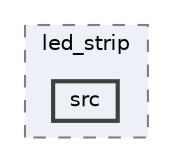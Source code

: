 digraph "FastLED/FastLED/src/third_party/espressif/led_strip/src"
{
 // LATEX_PDF_SIZE
  bgcolor="transparent";
  edge [fontname=Helvetica,fontsize=10,labelfontname=Helvetica,labelfontsize=10];
  node [fontname=Helvetica,fontsize=10,shape=box,height=0.2,width=0.4];
  compound=true
  subgraph clusterdir_401aa90521845be4803c506c72b30271 {
    graph [ bgcolor="#edf0f7", pencolor="grey50", label="led_strip", fontname=Helvetica,fontsize=10 style="filled,dashed", URL="dir_401aa90521845be4803c506c72b30271.html",tooltip=""]
  dir_670ef1823bc703ab7f7b0de4b7e437a5 [label="src", fillcolor="#edf0f7", color="grey25", style="filled,bold", URL="dir_670ef1823bc703ab7f7b0de4b7e437a5.html",tooltip=""];
  }
}
